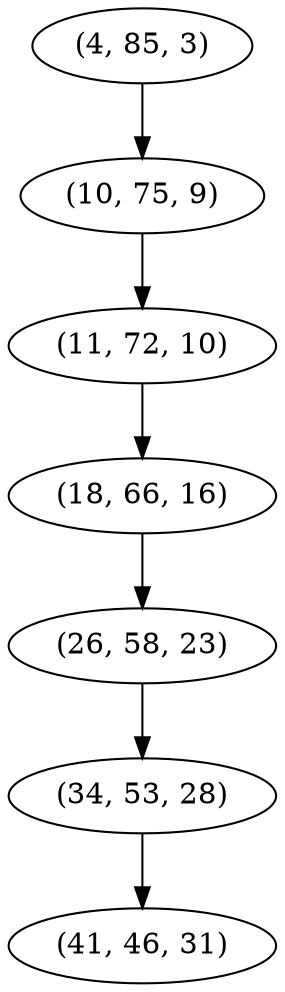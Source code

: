 digraph tree {
    "(4, 85, 3)";
    "(10, 75, 9)";
    "(11, 72, 10)";
    "(18, 66, 16)";
    "(26, 58, 23)";
    "(34, 53, 28)";
    "(41, 46, 31)";
    "(4, 85, 3)" -> "(10, 75, 9)";
    "(10, 75, 9)" -> "(11, 72, 10)";
    "(11, 72, 10)" -> "(18, 66, 16)";
    "(18, 66, 16)" -> "(26, 58, 23)";
    "(26, 58, 23)" -> "(34, 53, 28)";
    "(34, 53, 28)" -> "(41, 46, 31)";
}
